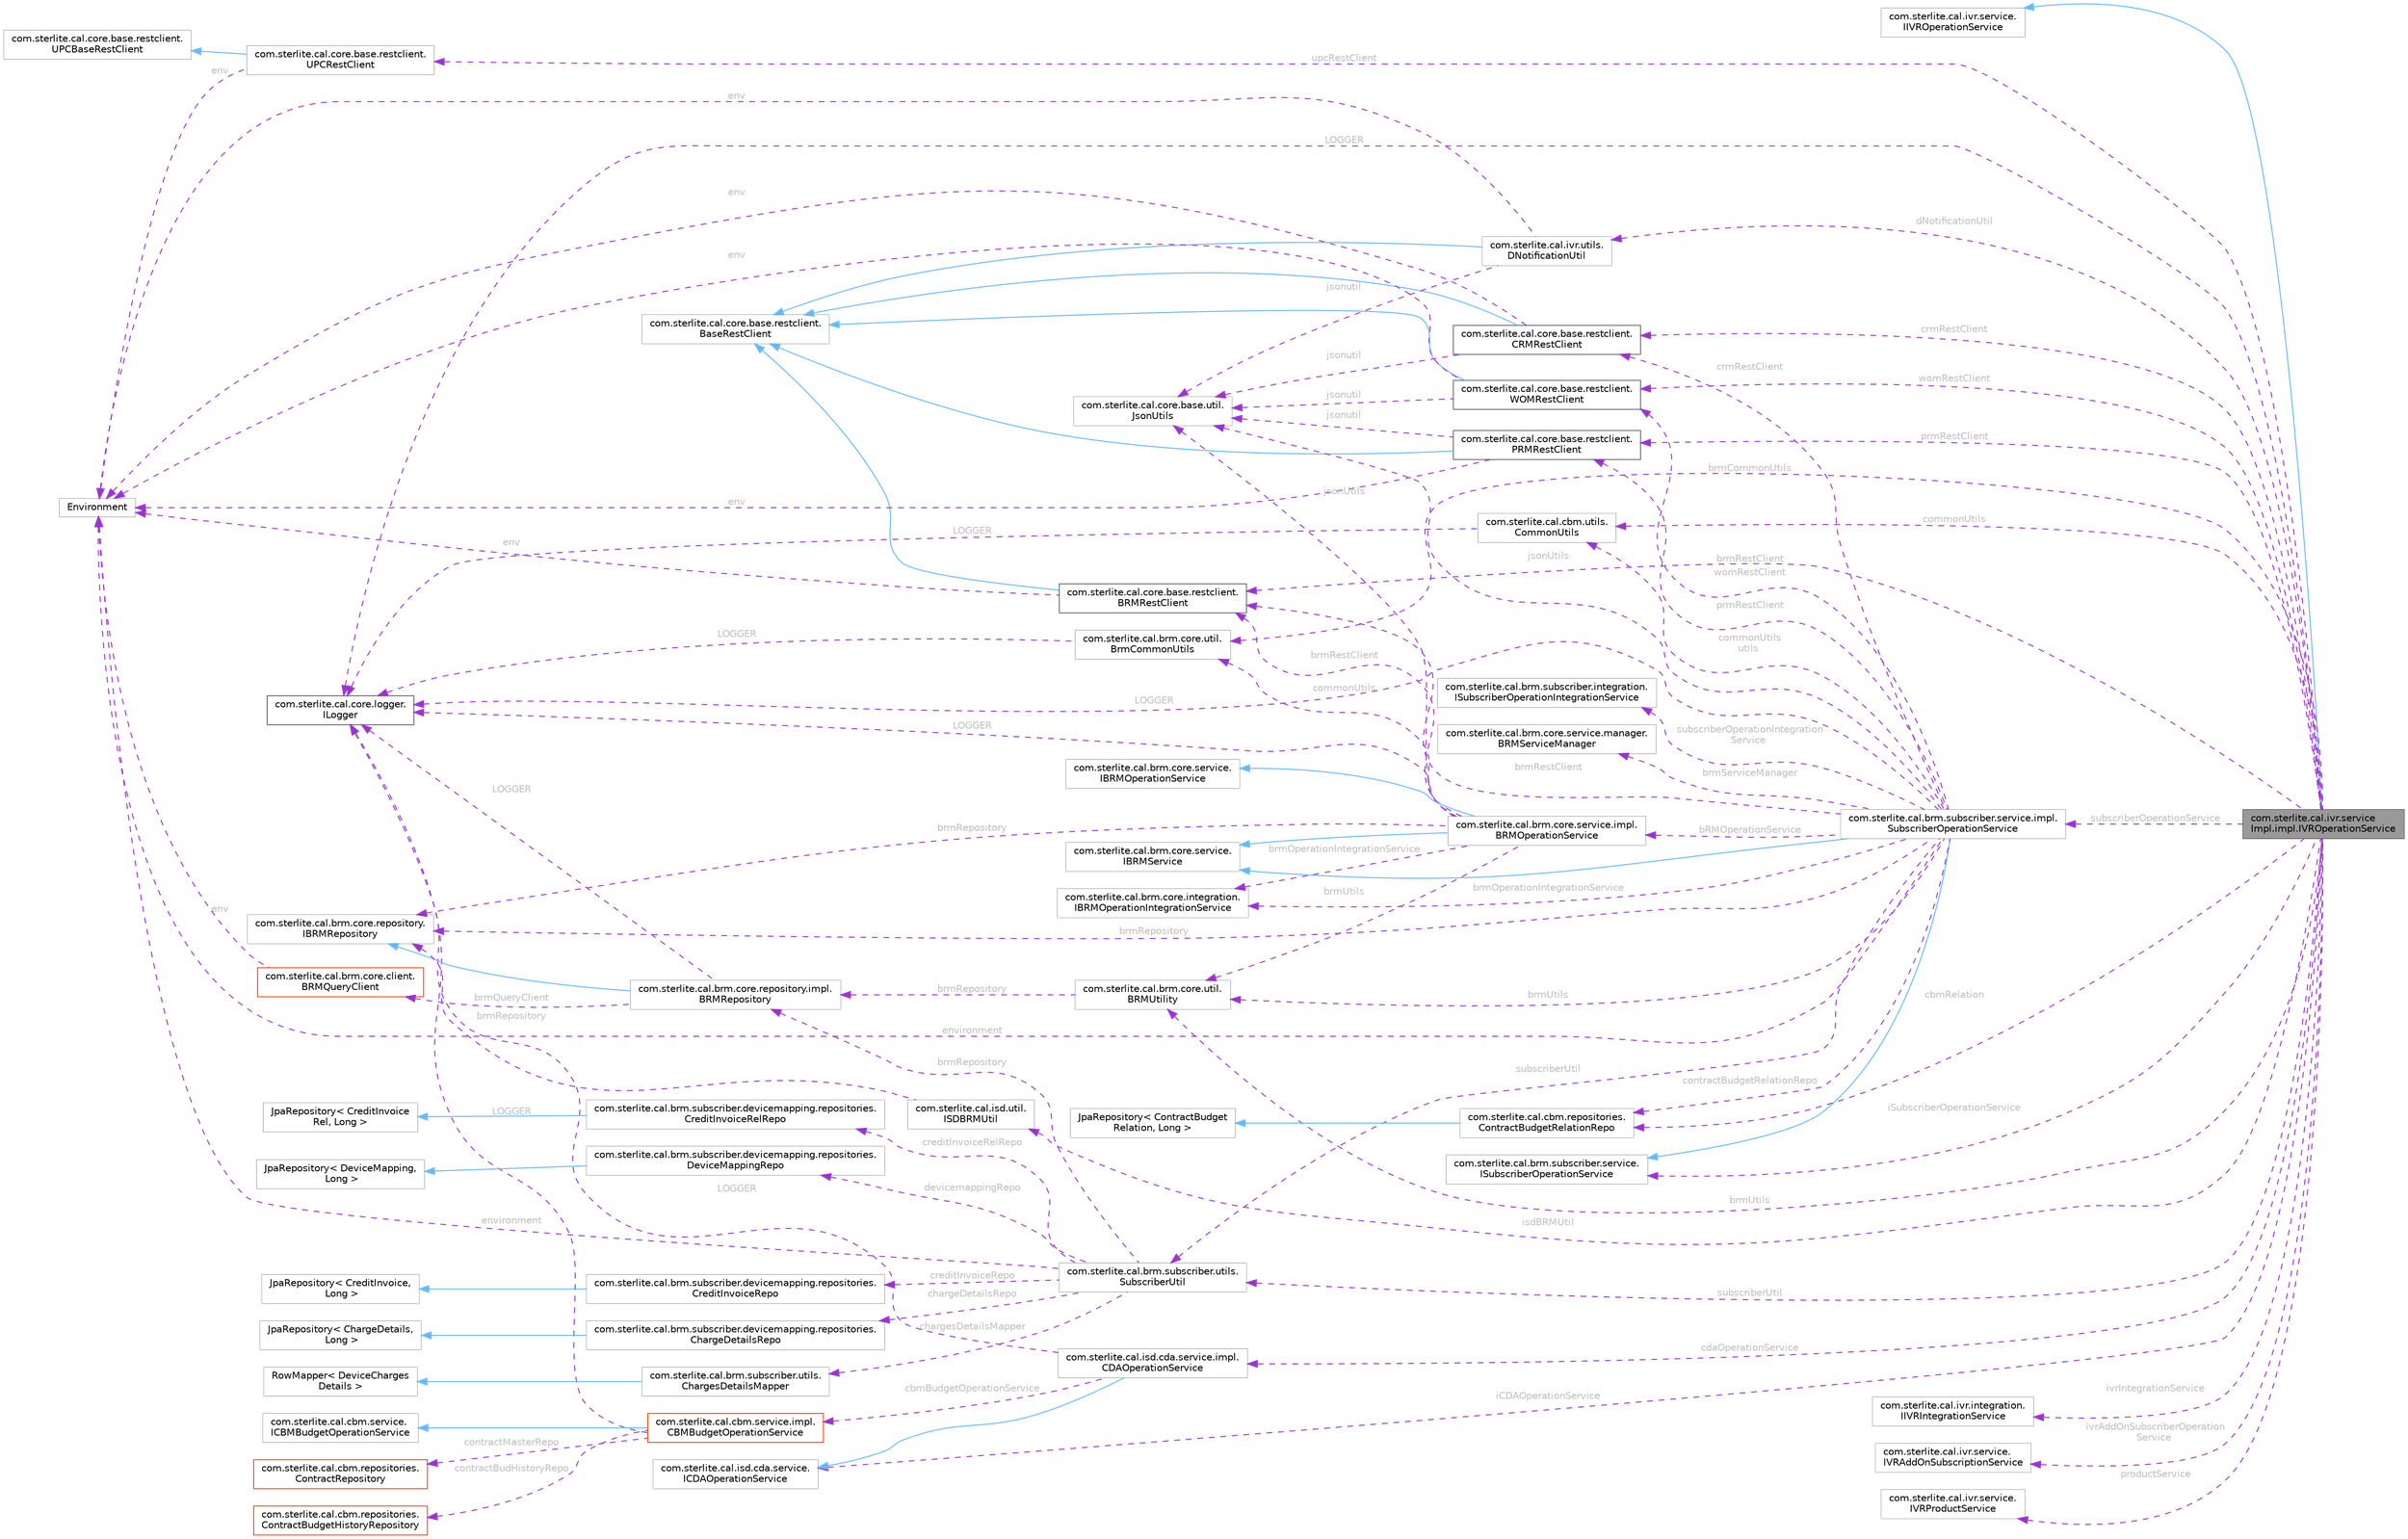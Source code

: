 digraph "com.sterlite.cal.ivr.serviceImpl.impl.IVROperationService"
{
 // LATEX_PDF_SIZE
  bgcolor="transparent";
  edge [fontname=Helvetica,fontsize=10,labelfontname=Helvetica,labelfontsize=10];
  node [fontname=Helvetica,fontsize=10,shape=box,height=0.2,width=0.4];
  rankdir="LR";
  Node1 [id="Node000001",label="com.sterlite.cal.ivr.service\lImpl.impl.IVROperationService",height=0.2,width=0.4,color="gray40", fillcolor="grey60", style="filled", fontcolor="black",tooltip=" "];
  Node2 -> Node1 [id="edge1_Node000001_Node000002",dir="back",color="steelblue1",style="solid",tooltip=" "];
  Node2 [id="Node000002",label="com.sterlite.cal.ivr.service.\lIIVROperationService",height=0.2,width=0.4,color="grey75", fillcolor="white", style="filled",URL="$interfacecom_1_1sterlite_1_1cal_1_1ivr_1_1service_1_1_i_i_v_r_operation_service.html",tooltip=" "];
  Node3 -> Node1 [id="edge2_Node000001_Node000003",dir="back",color="darkorchid3",style="dashed",tooltip=" ",label=" LOGGER",fontcolor="grey" ];
  Node3 [id="Node000003",label="com.sterlite.cal.core.logger.\lILogger",height=0.2,width=0.4,color="gray40", fillcolor="white", style="filled",URL="$interfacecom_1_1sterlite_1_1cal_1_1core_1_1logger_1_1_i_logger.html",tooltip=" "];
  Node4 -> Node1 [id="edge3_Node000001_Node000004",dir="back",color="darkorchid3",style="dashed",tooltip=" ",label=" ivrIntegrationService",fontcolor="grey" ];
  Node4 [id="Node000004",label="com.sterlite.cal.ivr.integration.\lIIVRIntegrationService",height=0.2,width=0.4,color="grey75", fillcolor="white", style="filled",URL="$interfacecom_1_1sterlite_1_1cal_1_1ivr_1_1integration_1_1_i_i_v_r_integration_service.html",tooltip=" "];
  Node5 -> Node1 [id="edge4_Node000001_Node000005",dir="back",color="darkorchid3",style="dashed",tooltip=" ",label=" dNotificationUtil",fontcolor="grey" ];
  Node5 [id="Node000005",label="com.sterlite.cal.ivr.utils.\lDNotificationUtil",height=0.2,width=0.4,color="grey75", fillcolor="white", style="filled",URL="$classcom_1_1sterlite_1_1cal_1_1ivr_1_1utils_1_1_d_notification_util.html",tooltip=" "];
  Node6 -> Node5 [id="edge5_Node000005_Node000006",dir="back",color="steelblue1",style="solid",tooltip=" "];
  Node6 [id="Node000006",label="com.sterlite.cal.core.base.restclient.\lBaseRestClient",height=0.2,width=0.4,color="grey75", fillcolor="white", style="filled",URL="$classcom_1_1sterlite_1_1cal_1_1core_1_1base_1_1restclient_1_1_base_rest_client.html",tooltip=" "];
  Node7 -> Node5 [id="edge6_Node000005_Node000007",dir="back",color="darkorchid3",style="dashed",tooltip=" ",label=" env",fontcolor="grey" ];
  Node7 [id="Node000007",label="Environment",height=0.2,width=0.4,color="grey75", fillcolor="white", style="filled",tooltip=" "];
  Node8 -> Node5 [id="edge7_Node000005_Node000008",dir="back",color="darkorchid3",style="dashed",tooltip=" ",label=" jsonutil",fontcolor="grey" ];
  Node8 [id="Node000008",label="com.sterlite.cal.core.base.util.\lJsonUtils",height=0.2,width=0.4,color="grey75", fillcolor="white", style="filled",URL="$classcom_1_1sterlite_1_1cal_1_1core_1_1base_1_1util_1_1_json_utils.html",tooltip=" "];
  Node9 -> Node1 [id="edge8_Node000001_Node000009",dir="back",color="darkorchid3",style="dashed",tooltip=" ",label=" womRestClient",fontcolor="grey" ];
  Node9 [id="Node000009",label="com.sterlite.cal.core.base.restclient.\lWOMRestClient",height=0.2,width=0.4,color="gray40", fillcolor="white", style="filled",URL="$classcom_1_1sterlite_1_1cal_1_1core_1_1base_1_1restclient_1_1_w_o_m_rest_client.html",tooltip=" "];
  Node6 -> Node9 [id="edge9_Node000009_Node000006",dir="back",color="steelblue1",style="solid",tooltip=" "];
  Node7 -> Node9 [id="edge10_Node000009_Node000007",dir="back",color="darkorchid3",style="dashed",tooltip=" ",label=" env",fontcolor="grey" ];
  Node8 -> Node9 [id="edge11_Node000009_Node000008",dir="back",color="darkorchid3",style="dashed",tooltip=" ",label=" jsonutil",fontcolor="grey" ];
  Node10 -> Node1 [id="edge12_Node000001_Node000010",dir="back",color="darkorchid3",style="dashed",tooltip=" ",label=" brmRestClient",fontcolor="grey" ];
  Node10 [id="Node000010",label="com.sterlite.cal.core.base.restclient.\lBRMRestClient",height=0.2,width=0.4,color="gray40", fillcolor="white", style="filled",URL="$classcom_1_1sterlite_1_1cal_1_1core_1_1base_1_1restclient_1_1_b_r_m_rest_client.html",tooltip=" "];
  Node6 -> Node10 [id="edge13_Node000010_Node000006",dir="back",color="steelblue1",style="solid",tooltip=" "];
  Node7 -> Node10 [id="edge14_Node000010_Node000007",dir="back",color="darkorchid3",style="dashed",tooltip=" ",label=" env",fontcolor="grey" ];
  Node11 -> Node1 [id="edge15_Node000001_Node000011",dir="back",color="darkorchid3",style="dashed",tooltip=" ",label=" prmRestClient",fontcolor="grey" ];
  Node11 [id="Node000011",label="com.sterlite.cal.core.base.restclient.\lPRMRestClient",height=0.2,width=0.4,color="gray40", fillcolor="white", style="filled",URL="$classcom_1_1sterlite_1_1cal_1_1core_1_1base_1_1restclient_1_1_p_r_m_rest_client.html",tooltip=" "];
  Node6 -> Node11 [id="edge16_Node000011_Node000006",dir="back",color="steelblue1",style="solid",tooltip=" "];
  Node7 -> Node11 [id="edge17_Node000011_Node000007",dir="back",color="darkorchid3",style="dashed",tooltip=" ",label=" env",fontcolor="grey" ];
  Node8 -> Node11 [id="edge18_Node000011_Node000008",dir="back",color="darkorchid3",style="dashed",tooltip=" ",label=" jsonutil",fontcolor="grey" ];
  Node12 -> Node1 [id="edge19_Node000001_Node000012",dir="back",color="darkorchid3",style="dashed",tooltip=" ",label=" crmRestClient",fontcolor="grey" ];
  Node12 [id="Node000012",label="com.sterlite.cal.core.base.restclient.\lCRMRestClient",height=0.2,width=0.4,color="gray40", fillcolor="white", style="filled",URL="$classcom_1_1sterlite_1_1cal_1_1core_1_1base_1_1restclient_1_1_c_r_m_rest_client.html",tooltip=" "];
  Node6 -> Node12 [id="edge20_Node000012_Node000006",dir="back",color="steelblue1",style="solid",tooltip=" "];
  Node7 -> Node12 [id="edge21_Node000012_Node000007",dir="back",color="darkorchid3",style="dashed",tooltip=" ",label=" env",fontcolor="grey" ];
  Node8 -> Node12 [id="edge22_Node000012_Node000008",dir="back",color="darkorchid3",style="dashed",tooltip=" ",label=" jsonutil",fontcolor="grey" ];
  Node13 -> Node1 [id="edge23_Node000001_Node000013",dir="back",color="darkorchid3",style="dashed",tooltip=" ",label=" commonUtils",fontcolor="grey" ];
  Node13 [id="Node000013",label="com.sterlite.cal.cbm.utils.\lCommonUtils",height=0.2,width=0.4,color="grey75", fillcolor="white", style="filled",URL="$classcom_1_1sterlite_1_1cal_1_1cbm_1_1utils_1_1_common_utils.html",tooltip=" "];
  Node3 -> Node13 [id="edge24_Node000013_Node000003",dir="back",color="darkorchid3",style="dashed",tooltip=" ",label=" LOGGER",fontcolor="grey" ];
  Node14 -> Node1 [id="edge25_Node000001_Node000014",dir="back",color="darkorchid3",style="dashed",tooltip=" ",label=" brmCommonUtils",fontcolor="grey" ];
  Node14 [id="Node000014",label="com.sterlite.cal.brm.core.util.\lBrmCommonUtils",height=0.2,width=0.4,color="grey75", fillcolor="white", style="filled",URL="$classcom_1_1sterlite_1_1cal_1_1brm_1_1core_1_1util_1_1_brm_common_utils.html",tooltip=" "];
  Node3 -> Node14 [id="edge26_Node000014_Node000003",dir="back",color="darkorchid3",style="dashed",tooltip=" ",label=" LOGGER",fontcolor="grey" ];
  Node15 -> Node1 [id="edge27_Node000001_Node000015",dir="back",color="darkorchid3",style="dashed",tooltip=" ",label=" ivrAddOnSubscriberOperation\lService",fontcolor="grey" ];
  Node15 [id="Node000015",label="com.sterlite.cal.ivr.service.\lIVRAddOnSubscriptionService",height=0.2,width=0.4,color="grey75", fillcolor="white", style="filled",URL="$interfacecom_1_1sterlite_1_1cal_1_1ivr_1_1service_1_1_i_v_r_add_on_subscription_service.html",tooltip=" "];
  Node16 -> Node1 [id="edge28_Node000001_Node000016",dir="back",color="darkorchid3",style="dashed",tooltip=" ",label=" iSubscriberOperationService",fontcolor="grey" ];
  Node16 [id="Node000016",label="com.sterlite.cal.brm.subscriber.service.\lISubscriberOperationService",height=0.2,width=0.4,color="grey75", fillcolor="white", style="filled",URL="$interfacecom_1_1sterlite_1_1cal_1_1brm_1_1subscriber_1_1service_1_1_i_subscriber_operation_service.html",tooltip=" "];
  Node17 -> Node1 [id="edge29_Node000001_Node000017",dir="back",color="darkorchid3",style="dashed",tooltip=" ",label=" productService",fontcolor="grey" ];
  Node17 [id="Node000017",label="com.sterlite.cal.ivr.service.\lIVRProductService",height=0.2,width=0.4,color="grey75", fillcolor="white", style="filled",URL="$interfacecom_1_1sterlite_1_1cal_1_1ivr_1_1service_1_1_i_v_r_product_service.html",tooltip=" "];
  Node18 -> Node1 [id="edge30_Node000001_Node000018",dir="back",color="darkorchid3",style="dashed",tooltip=" ",label=" iCDAOperationService",fontcolor="grey" ];
  Node18 [id="Node000018",label="com.sterlite.cal.isd.cda.service.\lICDAOperationService",height=0.2,width=0.4,color="grey75", fillcolor="white", style="filled",URL="$interfacecom_1_1sterlite_1_1cal_1_1isd_1_1cda_1_1service_1_1_i_c_d_a_operation_service.html",tooltip=" "];
  Node19 -> Node1 [id="edge31_Node000001_Node000019",dir="back",color="darkorchid3",style="dashed",tooltip=" ",label=" subscriberUtil",fontcolor="grey" ];
  Node19 [id="Node000019",label="com.sterlite.cal.brm.subscriber.utils.\lSubscriberUtil",height=0.2,width=0.4,color="grey75", fillcolor="white", style="filled",URL="$classcom_1_1sterlite_1_1cal_1_1brm_1_1subscriber_1_1utils_1_1_subscriber_util.html",tooltip=" "];
  Node20 -> Node19 [id="edge32_Node000019_Node000020",dir="back",color="darkorchid3",style="dashed",tooltip=" ",label=" brmRepository",fontcolor="grey" ];
  Node20 [id="Node000020",label="com.sterlite.cal.brm.core.repository.impl.\lBRMRepository",height=0.2,width=0.4,color="grey75", fillcolor="white", style="filled",URL="$classcom_1_1sterlite_1_1cal_1_1brm_1_1core_1_1repository_1_1impl_1_1_b_r_m_repository.html",tooltip=" "];
  Node21 -> Node20 [id="edge33_Node000020_Node000021",dir="back",color="steelblue1",style="solid",tooltip=" "];
  Node21 [id="Node000021",label="com.sterlite.cal.brm.core.repository.\lIBRMRepository",height=0.2,width=0.4,color="grey75", fillcolor="white", style="filled",URL="$interfacecom_1_1sterlite_1_1cal_1_1brm_1_1core_1_1repository_1_1_i_b_r_m_repository.html",tooltip=" "];
  Node3 -> Node20 [id="edge34_Node000020_Node000003",dir="back",color="darkorchid3",style="dashed",tooltip=" ",label=" LOGGER",fontcolor="grey" ];
  Node22 -> Node20 [id="edge35_Node000020_Node000022",dir="back",color="darkorchid3",style="dashed",tooltip=" ",label=" brmQueryClient",fontcolor="grey" ];
  Node22 [id="Node000022",label="com.sterlite.cal.brm.core.client.\lBRMQueryClient",height=0.2,width=0.4,color="orangered", fillcolor="white", style="filled",URL="$classcom_1_1sterlite_1_1cal_1_1brm_1_1core_1_1client_1_1_b_r_m_query_client.html",tooltip=" "];
  Node7 -> Node22 [id="edge36_Node000022_Node000007",dir="back",color="darkorchid3",style="dashed",tooltip=" ",label=" env",fontcolor="grey" ];
  Node24 -> Node19 [id="edge37_Node000019_Node000024",dir="back",color="darkorchid3",style="dashed",tooltip=" ",label=" devicemappingRepo",fontcolor="grey" ];
  Node24 [id="Node000024",label="com.sterlite.cal.brm.subscriber.devicemapping.repositories.\lDeviceMappingRepo",height=0.2,width=0.4,color="grey75", fillcolor="white", style="filled",URL="$interfacecom_1_1sterlite_1_1cal_1_1brm_1_1subscriber_1_1devicemapping_1_1repositories_1_1_device_mapping_repo.html",tooltip=" "];
  Node25 -> Node24 [id="edge38_Node000024_Node000025",dir="back",color="steelblue1",style="solid",tooltip=" "];
  Node25 [id="Node000025",label="JpaRepository\< DeviceMapping,\l Long \>",height=0.2,width=0.4,color="grey75", fillcolor="white", style="filled",tooltip=" "];
  Node26 -> Node19 [id="edge39_Node000019_Node000026",dir="back",color="darkorchid3",style="dashed",tooltip=" ",label=" creditInvoiceRepo",fontcolor="grey" ];
  Node26 [id="Node000026",label="com.sterlite.cal.brm.subscriber.devicemapping.repositories.\lCreditInvoiceRepo",height=0.2,width=0.4,color="grey75", fillcolor="white", style="filled",URL="$interfacecom_1_1sterlite_1_1cal_1_1brm_1_1subscriber_1_1devicemapping_1_1repositories_1_1_credit_invoice_repo.html",tooltip=" "];
  Node27 -> Node26 [id="edge40_Node000026_Node000027",dir="back",color="steelblue1",style="solid",tooltip=" "];
  Node27 [id="Node000027",label="JpaRepository\< CreditInvoice,\l Long \>",height=0.2,width=0.4,color="grey75", fillcolor="white", style="filled",tooltip=" "];
  Node28 -> Node19 [id="edge41_Node000019_Node000028",dir="back",color="darkorchid3",style="dashed",tooltip=" ",label=" chargeDetailsRepo",fontcolor="grey" ];
  Node28 [id="Node000028",label="com.sterlite.cal.brm.subscriber.devicemapping.repositories.\lChargeDetailsRepo",height=0.2,width=0.4,color="grey75", fillcolor="white", style="filled",URL="$interfacecom_1_1sterlite_1_1cal_1_1brm_1_1subscriber_1_1devicemapping_1_1repositories_1_1_charge_details_repo.html",tooltip=" "];
  Node29 -> Node28 [id="edge42_Node000028_Node000029",dir="back",color="steelblue1",style="solid",tooltip=" "];
  Node29 [id="Node000029",label="JpaRepository\< ChargeDetails,\l Long \>",height=0.2,width=0.4,color="grey75", fillcolor="white", style="filled",tooltip=" "];
  Node7 -> Node19 [id="edge43_Node000019_Node000007",dir="back",color="darkorchid3",style="dashed",tooltip=" ",label=" environment",fontcolor="grey" ];
  Node30 -> Node19 [id="edge44_Node000019_Node000030",dir="back",color="darkorchid3",style="dashed",tooltip=" ",label=" chargesDetailsMapper",fontcolor="grey" ];
  Node30 [id="Node000030",label="com.sterlite.cal.brm.subscriber.utils.\lChargesDetailsMapper",height=0.2,width=0.4,color="grey75", fillcolor="white", style="filled",URL="$classcom_1_1sterlite_1_1cal_1_1brm_1_1subscriber_1_1utils_1_1_charges_details_mapper.html",tooltip=" "];
  Node31 -> Node30 [id="edge45_Node000030_Node000031",dir="back",color="steelblue1",style="solid",tooltip=" "];
  Node31 [id="Node000031",label="RowMapper\< DeviceCharges\lDetails \>",height=0.2,width=0.4,color="grey75", fillcolor="white", style="filled",tooltip=" "];
  Node32 -> Node19 [id="edge46_Node000019_Node000032",dir="back",color="darkorchid3",style="dashed",tooltip=" ",label=" creditInvoiceRelRepo",fontcolor="grey" ];
  Node32 [id="Node000032",label="com.sterlite.cal.brm.subscriber.devicemapping.repositories.\lCreditInvoiceRelRepo",height=0.2,width=0.4,color="grey75", fillcolor="white", style="filled",URL="$interfacecom_1_1sterlite_1_1cal_1_1brm_1_1subscriber_1_1devicemapping_1_1repositories_1_1_credit_invoice_rel_repo.html",tooltip=" "];
  Node33 -> Node32 [id="edge47_Node000032_Node000033",dir="back",color="steelblue1",style="solid",tooltip=" "];
  Node33 [id="Node000033",label="JpaRepository\< CreditInvoice\lRel, Long \>",height=0.2,width=0.4,color="grey75", fillcolor="white", style="filled",tooltip=" "];
  Node34 -> Node1 [id="edge48_Node000001_Node000034",dir="back",color="darkorchid3",style="dashed",tooltip=" ",label=" brmUtils",fontcolor="grey" ];
  Node34 [id="Node000034",label="com.sterlite.cal.brm.core.util.\lBRMUtility",height=0.2,width=0.4,color="grey75", fillcolor="white", style="filled",URL="$classcom_1_1sterlite_1_1cal_1_1brm_1_1core_1_1util_1_1_b_r_m_utility.html",tooltip=" "];
  Node20 -> Node34 [id="edge49_Node000034_Node000020",dir="back",color="darkorchid3",style="dashed",tooltip=" ",label=" brmRepository",fontcolor="grey" ];
  Node35 -> Node1 [id="edge50_Node000001_Node000035",dir="back",color="darkorchid3",style="dashed",tooltip=" ",label=" subscriberOperationService",fontcolor="grey" ];
  Node35 [id="Node000035",label="com.sterlite.cal.brm.subscriber.service.impl.\lSubscriberOperationService",height=0.2,width=0.4,color="grey75", fillcolor="white", style="filled",URL="$classcom_1_1sterlite_1_1cal_1_1brm_1_1subscriber_1_1service_1_1impl_1_1_subscriber_operation_service.html",tooltip=" "];
  Node16 -> Node35 [id="edge51_Node000035_Node000016",dir="back",color="steelblue1",style="solid",tooltip=" "];
  Node36 -> Node35 [id="edge52_Node000035_Node000036",dir="back",color="steelblue1",style="solid",tooltip=" "];
  Node36 [id="Node000036",label="com.sterlite.cal.brm.core.service.\lIBRMService",height=0.2,width=0.4,color="grey75", fillcolor="white", style="filled",URL="$interfacecom_1_1sterlite_1_1cal_1_1brm_1_1core_1_1service_1_1_i_b_r_m_service.html",tooltip=" "];
  Node3 -> Node35 [id="edge53_Node000035_Node000003",dir="back",color="darkorchid3",style="dashed",tooltip=" ",label=" LOGGER",fontcolor="grey" ];
  Node37 -> Node35 [id="edge54_Node000035_Node000037",dir="back",color="darkorchid3",style="dashed",tooltip=" ",label=" subscriberOperationIntegration\lService",fontcolor="grey" ];
  Node37 [id="Node000037",label="com.sterlite.cal.brm.subscriber.integration.\lISubscriberOperationIntegrationService",height=0.2,width=0.4,color="grey75", fillcolor="white", style="filled",URL="$interfacecom_1_1sterlite_1_1cal_1_1brm_1_1subscriber_1_1integration_1_1_i_subscriber_operation_integration_service.html",tooltip=" "];
  Node38 -> Node35 [id="edge55_Node000035_Node000038",dir="back",color="darkorchid3",style="dashed",tooltip=" ",label=" brmOperationIntegrationService",fontcolor="grey" ];
  Node38 [id="Node000038",label="com.sterlite.cal.brm.core.integration.\lIBRMOperationIntegrationService",height=0.2,width=0.4,color="grey75", fillcolor="white", style="filled",URL="$interfacecom_1_1sterlite_1_1cal_1_1brm_1_1core_1_1integration_1_1_i_b_r_m_operation_integration_service.html",tooltip=" "];
  Node39 -> Node35 [id="edge56_Node000035_Node000039",dir="back",color="darkorchid3",style="dashed",tooltip=" ",label=" bRMOperationService",fontcolor="grey" ];
  Node39 [id="Node000039",label="com.sterlite.cal.brm.core.service.impl.\lBRMOperationService",height=0.2,width=0.4,color="grey75", fillcolor="white", style="filled",URL="$classcom_1_1sterlite_1_1cal_1_1brm_1_1core_1_1service_1_1impl_1_1_b_r_m_operation_service.html",tooltip=" "];
  Node40 -> Node39 [id="edge57_Node000039_Node000040",dir="back",color="steelblue1",style="solid",tooltip=" "];
  Node40 [id="Node000040",label="com.sterlite.cal.brm.core.service.\lIBRMOperationService",height=0.2,width=0.4,color="grey75", fillcolor="white", style="filled",URL="$interfacecom_1_1sterlite_1_1cal_1_1brm_1_1core_1_1service_1_1_i_b_r_m_operation_service.html",tooltip=" "];
  Node36 -> Node39 [id="edge58_Node000039_Node000036",dir="back",color="steelblue1",style="solid",tooltip=" "];
  Node3 -> Node39 [id="edge59_Node000039_Node000003",dir="back",color="darkorchid3",style="dashed",tooltip=" ",label=" LOGGER",fontcolor="grey" ];
  Node38 -> Node39 [id="edge60_Node000039_Node000038",dir="back",color="darkorchid3",style="dashed",tooltip=" ",label=" brmOperationIntegrationService",fontcolor="grey" ];
  Node8 -> Node39 [id="edge61_Node000039_Node000008",dir="back",color="darkorchid3",style="dashed",tooltip=" ",label=" jsonUtils",fontcolor="grey" ];
  Node21 -> Node39 [id="edge62_Node000039_Node000021",dir="back",color="darkorchid3",style="dashed",tooltip=" ",label=" brmRepository",fontcolor="grey" ];
  Node34 -> Node39 [id="edge63_Node000039_Node000034",dir="back",color="darkorchid3",style="dashed",tooltip=" ",label=" brmUtils",fontcolor="grey" ];
  Node10 -> Node39 [id="edge64_Node000039_Node000010",dir="back",color="darkorchid3",style="dashed",tooltip=" ",label=" brmRestClient",fontcolor="grey" ];
  Node14 -> Node39 [id="edge65_Node000039_Node000014",dir="back",color="darkorchid3",style="dashed",tooltip=" ",label=" commonUtils",fontcolor="grey" ];
  Node8 -> Node35 [id="edge66_Node000035_Node000008",dir="back",color="darkorchid3",style="dashed",tooltip=" ",label=" jsonUtils",fontcolor="grey" ];
  Node13 -> Node35 [id="edge67_Node000035_Node000013",dir="back",color="darkorchid3",style="dashed",tooltip=" ",label=" commonUtils\nutils",fontcolor="grey" ];
  Node21 -> Node35 [id="edge68_Node000035_Node000021",dir="back",color="darkorchid3",style="dashed",tooltip=" ",label=" brmRepository",fontcolor="grey" ];
  Node12 -> Node35 [id="edge69_Node000035_Node000012",dir="back",color="darkorchid3",style="dashed",tooltip=" ",label=" crmRestClient",fontcolor="grey" ];
  Node10 -> Node35 [id="edge70_Node000035_Node000010",dir="back",color="darkorchid3",style="dashed",tooltip=" ",label=" brmRestClient",fontcolor="grey" ];
  Node11 -> Node35 [id="edge71_Node000035_Node000011",dir="back",color="darkorchid3",style="dashed",tooltip=" ",label=" prmRestClient",fontcolor="grey" ];
  Node7 -> Node35 [id="edge72_Node000035_Node000007",dir="back",color="darkorchid3",style="dashed",tooltip=" ",label=" environment",fontcolor="grey" ];
  Node19 -> Node35 [id="edge73_Node000035_Node000019",dir="back",color="darkorchid3",style="dashed",tooltip=" ",label=" subscriberUtil",fontcolor="grey" ];
  Node41 -> Node35 [id="edge74_Node000035_Node000041",dir="back",color="darkorchid3",style="dashed",tooltip=" ",label=" brmServiceManager",fontcolor="grey" ];
  Node41 [id="Node000041",label="com.sterlite.cal.brm.core.service.manager.\lBRMServiceManager",height=0.2,width=0.4,color="grey75", fillcolor="white", style="filled",URL="$classcom_1_1sterlite_1_1cal_1_1brm_1_1core_1_1service_1_1manager_1_1_b_r_m_service_manager.html",tooltip=" "];
  Node9 -> Node35 [id="edge75_Node000035_Node000009",dir="back",color="darkorchid3",style="dashed",tooltip=" ",label=" womRestClient",fontcolor="grey" ];
  Node42 -> Node35 [id="edge76_Node000035_Node000042",dir="back",color="darkorchid3",style="dashed",tooltip=" ",label=" contractBudgetRelationRepo",fontcolor="grey" ];
  Node42 [id="Node000042",label="com.sterlite.cal.cbm.repositories.\lContractBudgetRelationRepo",height=0.2,width=0.4,color="grey75", fillcolor="white", style="filled",URL="$interfacecom_1_1sterlite_1_1cal_1_1cbm_1_1repositories_1_1_contract_budget_relation_repo.html",tooltip=" "];
  Node43 -> Node42 [id="edge77_Node000042_Node000043",dir="back",color="steelblue1",style="solid",tooltip=" "];
  Node43 [id="Node000043",label="JpaRepository\< ContractBudget\lRelation, Long \>",height=0.2,width=0.4,color="grey75", fillcolor="white", style="filled",tooltip=" "];
  Node34 -> Node35 [id="edge78_Node000035_Node000034",dir="back",color="darkorchid3",style="dashed",tooltip=" ",label=" brmUtils",fontcolor="grey" ];
  Node44 -> Node1 [id="edge79_Node000001_Node000044",dir="back",color="darkorchid3",style="dashed",tooltip=" ",label=" cdaOperationService",fontcolor="grey" ];
  Node44 [id="Node000044",label="com.sterlite.cal.isd.cda.service.impl.\lCDAOperationService",height=0.2,width=0.4,color="grey75", fillcolor="white", style="filled",URL="$classcom_1_1sterlite_1_1cal_1_1isd_1_1cda_1_1service_1_1impl_1_1_c_d_a_operation_service.html",tooltip=" "];
  Node18 -> Node44 [id="edge80_Node000044_Node000018",dir="back",color="steelblue1",style="solid",tooltip=" "];
  Node3 -> Node44 [id="edge81_Node000044_Node000003",dir="back",color="darkorchid3",style="dashed",tooltip=" ",label=" LOGGER",fontcolor="grey" ];
  Node45 -> Node44 [id="edge82_Node000044_Node000045",dir="back",color="darkorchid3",style="dashed",tooltip=" ",label=" cbmBudgetOperationService",fontcolor="grey" ];
  Node45 [id="Node000045",label="com.sterlite.cal.cbm.service.impl.\lCBMBudgetOperationService",height=0.2,width=0.4,color="orangered", fillcolor="white", style="filled",URL="$classcom_1_1sterlite_1_1cal_1_1cbm_1_1service_1_1impl_1_1_c_b_m_budget_operation_service.html",tooltip=" "];
  Node46 -> Node45 [id="edge83_Node000045_Node000046",dir="back",color="steelblue1",style="solid",tooltip=" "];
  Node46 [id="Node000046",label="com.sterlite.cal.cbm.service.\lICBMBudgetOperationService",height=0.2,width=0.4,color="grey75", fillcolor="white", style="filled",URL="$interfacecom_1_1sterlite_1_1cal_1_1cbm_1_1service_1_1_i_c_b_m_budget_operation_service.html",tooltip=" "];
  Node3 -> Node45 [id="edge84_Node000045_Node000003",dir="back",color="darkorchid3",style="dashed",tooltip=" ",label=" LOGGER",fontcolor="grey" ];
  Node47 -> Node45 [id="edge85_Node000045_Node000047",dir="back",color="darkorchid3",style="dashed",tooltip=" ",label=" contractMasterRepo",fontcolor="grey" ];
  Node47 [id="Node000047",label="com.sterlite.cal.cbm.repositories.\lContractRepository",height=0.2,width=0.4,color="orangered", fillcolor="white", style="filled",URL="$interfacecom_1_1sterlite_1_1cal_1_1cbm_1_1repositories_1_1_contract_repository.html",tooltip=" "];
  Node49 -> Node45 [id="edge86_Node000045_Node000049",dir="back",color="darkorchid3",style="dashed",tooltip=" ",label=" contractBudHistoryRepo",fontcolor="grey" ];
  Node49 [id="Node000049",label="com.sterlite.cal.cbm.repositories.\lContractBudgetHistoryRepository",height=0.2,width=0.4,color="orangered", fillcolor="white", style="filled",URL="$interfacecom_1_1sterlite_1_1cal_1_1cbm_1_1repositories_1_1_contract_budget_history_repository.html",tooltip=" "];
  Node52 -> Node1 [id="edge87_Node000001_Node000052",dir="back",color="darkorchid3",style="dashed",tooltip=" ",label=" upcRestClient",fontcolor="grey" ];
  Node52 [id="Node000052",label="com.sterlite.cal.core.base.restclient.\lUPCRestClient",height=0.2,width=0.4,color="grey75", fillcolor="white", style="filled",URL="$classcom_1_1sterlite_1_1cal_1_1core_1_1base_1_1restclient_1_1_u_p_c_rest_client.html",tooltip=" "];
  Node53 -> Node52 [id="edge88_Node000052_Node000053",dir="back",color="steelblue1",style="solid",tooltip=" "];
  Node53 [id="Node000053",label="com.sterlite.cal.core.base.restclient.\lUPCBaseRestClient",height=0.2,width=0.4,color="grey75", fillcolor="white", style="filled",URL="$classcom_1_1sterlite_1_1cal_1_1core_1_1base_1_1restclient_1_1_u_p_c_base_rest_client.html",tooltip=" "];
  Node7 -> Node52 [id="edge89_Node000052_Node000007",dir="back",color="darkorchid3",style="dashed",tooltip=" ",label=" env",fontcolor="grey" ];
  Node54 -> Node1 [id="edge90_Node000001_Node000054",dir="back",color="darkorchid3",style="dashed",tooltip=" ",label=" isdBRMUtil",fontcolor="grey" ];
  Node54 [id="Node000054",label="com.sterlite.cal.isd.util.\lISDBRMUtil",height=0.2,width=0.4,color="grey75", fillcolor="white", style="filled",URL="$classcom_1_1sterlite_1_1cal_1_1isd_1_1util_1_1_i_s_d_b_r_m_util.html",tooltip=" "];
  Node21 -> Node54 [id="edge91_Node000054_Node000021",dir="back",color="darkorchid3",style="dashed",tooltip=" ",label=" brmRepository",fontcolor="grey" ];
  Node42 -> Node1 [id="edge92_Node000001_Node000042",dir="back",color="darkorchid3",style="dashed",tooltip=" ",label=" cbmRelation",fontcolor="grey" ];
}
